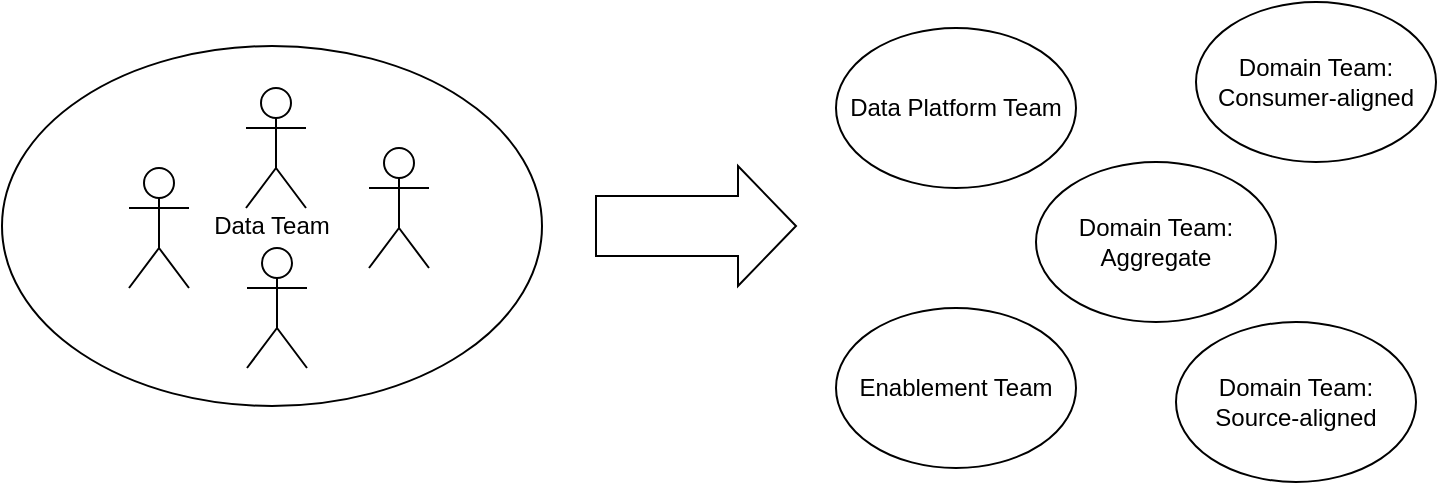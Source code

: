 <mxfile version="15.5.4" type="embed"><diagram id="27UEhvcbevQ5RNf_Fo5W" name="Status Quo"><mxGraphModel dx="984" dy="473" grid="1" gridSize="10" guides="1" tooltips="1" connect="1" arrows="1" fold="1" page="1" pageScale="1" pageWidth="827" pageHeight="1169" math="0" shadow="0"><root><mxCell id="0"/><mxCell id="1" parent="0"/><mxCell id="24" value="Data Team" style="ellipse;whiteSpace=wrap;html=1;" parent="1" vertex="1"><mxGeometry x="83" y="139" width="270" height="180" as="geometry"/></mxCell><mxCell id="25" value="Domain Team:&lt;br&gt;Consumer-aligned" style="ellipse;whiteSpace=wrap;html=1;" parent="1" vertex="1"><mxGeometry x="680" y="117" width="120" height="80" as="geometry"/></mxCell><mxCell id="26" value="Domain Team:&lt;br&gt;Aggregate" style="ellipse;whiteSpace=wrap;html=1;" parent="1" vertex="1"><mxGeometry x="600" y="197" width="120" height="80" as="geometry"/></mxCell><mxCell id="27" value="Domain Team:&lt;br&gt;Source-aligned" style="ellipse;whiteSpace=wrap;html=1;" parent="1" vertex="1"><mxGeometry x="670" y="277" width="120" height="80" as="geometry"/></mxCell><mxCell id="28" value="Data Platform Team" style="ellipse;whiteSpace=wrap;html=1;" parent="1" vertex="1"><mxGeometry x="500" y="130" width="120" height="80" as="geometry"/></mxCell><mxCell id="29" value="Enablement Team" style="ellipse;whiteSpace=wrap;html=1;" parent="1" vertex="1"><mxGeometry x="500" y="270" width="120" height="80" as="geometry"/></mxCell><mxCell id="36" value="" style="shape=umlActor;verticalLabelPosition=bottom;verticalAlign=top;html=1;outlineConnect=0;" parent="1" vertex="1"><mxGeometry x="146.5" y="200" width="30" height="60" as="geometry"/></mxCell><mxCell id="38" value="" style="shape=umlActor;verticalLabelPosition=bottom;verticalAlign=top;html=1;outlineConnect=0;" parent="1" vertex="1"><mxGeometry x="266.5" y="190" width="30" height="60" as="geometry"/></mxCell><mxCell id="39" value="" style="shape=umlActor;verticalLabelPosition=bottom;verticalAlign=top;html=1;outlineConnect=0;" parent="1" vertex="1"><mxGeometry x="205" y="160" width="30" height="60" as="geometry"/></mxCell><mxCell id="40" value="" style="shape=umlActor;verticalLabelPosition=bottom;verticalAlign=top;html=1;outlineConnect=0;" parent="1" vertex="1"><mxGeometry x="205.5" y="240" width="30" height="60" as="geometry"/></mxCell><mxCell id="41" value="" style="shape=singleArrow;whiteSpace=wrap;html=1;arrowWidth=0.5;arrowSize=0.29;" vertex="1" parent="1"><mxGeometry x="380" y="199" width="100" height="60" as="geometry"/></mxCell></root></mxGraphModel></diagram></mxfile>